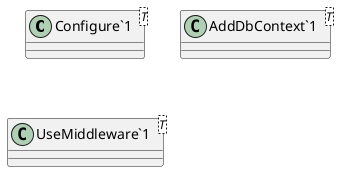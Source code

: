 @startuml
class "Configure`1"<T> {
}
class "AddDbContext`1"<T> {
}
class "UseMiddleware`1"<T> {
}
@enduml
